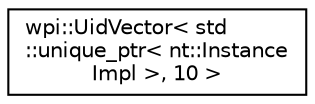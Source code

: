 digraph "Graphical Class Hierarchy"
{
  edge [fontname="Helvetica",fontsize="10",labelfontname="Helvetica",labelfontsize="10"];
  node [fontname="Helvetica",fontsize="10",shape=record];
  rankdir="LR";
  Node1 [label="wpi::UidVector\< std\l::unique_ptr\< nt::Instance\lImpl \>, 10 \>",height=0.2,width=0.4,color="black", fillcolor="white", style="filled",URL="$classwpi_1_1UidVector.html"];
}
